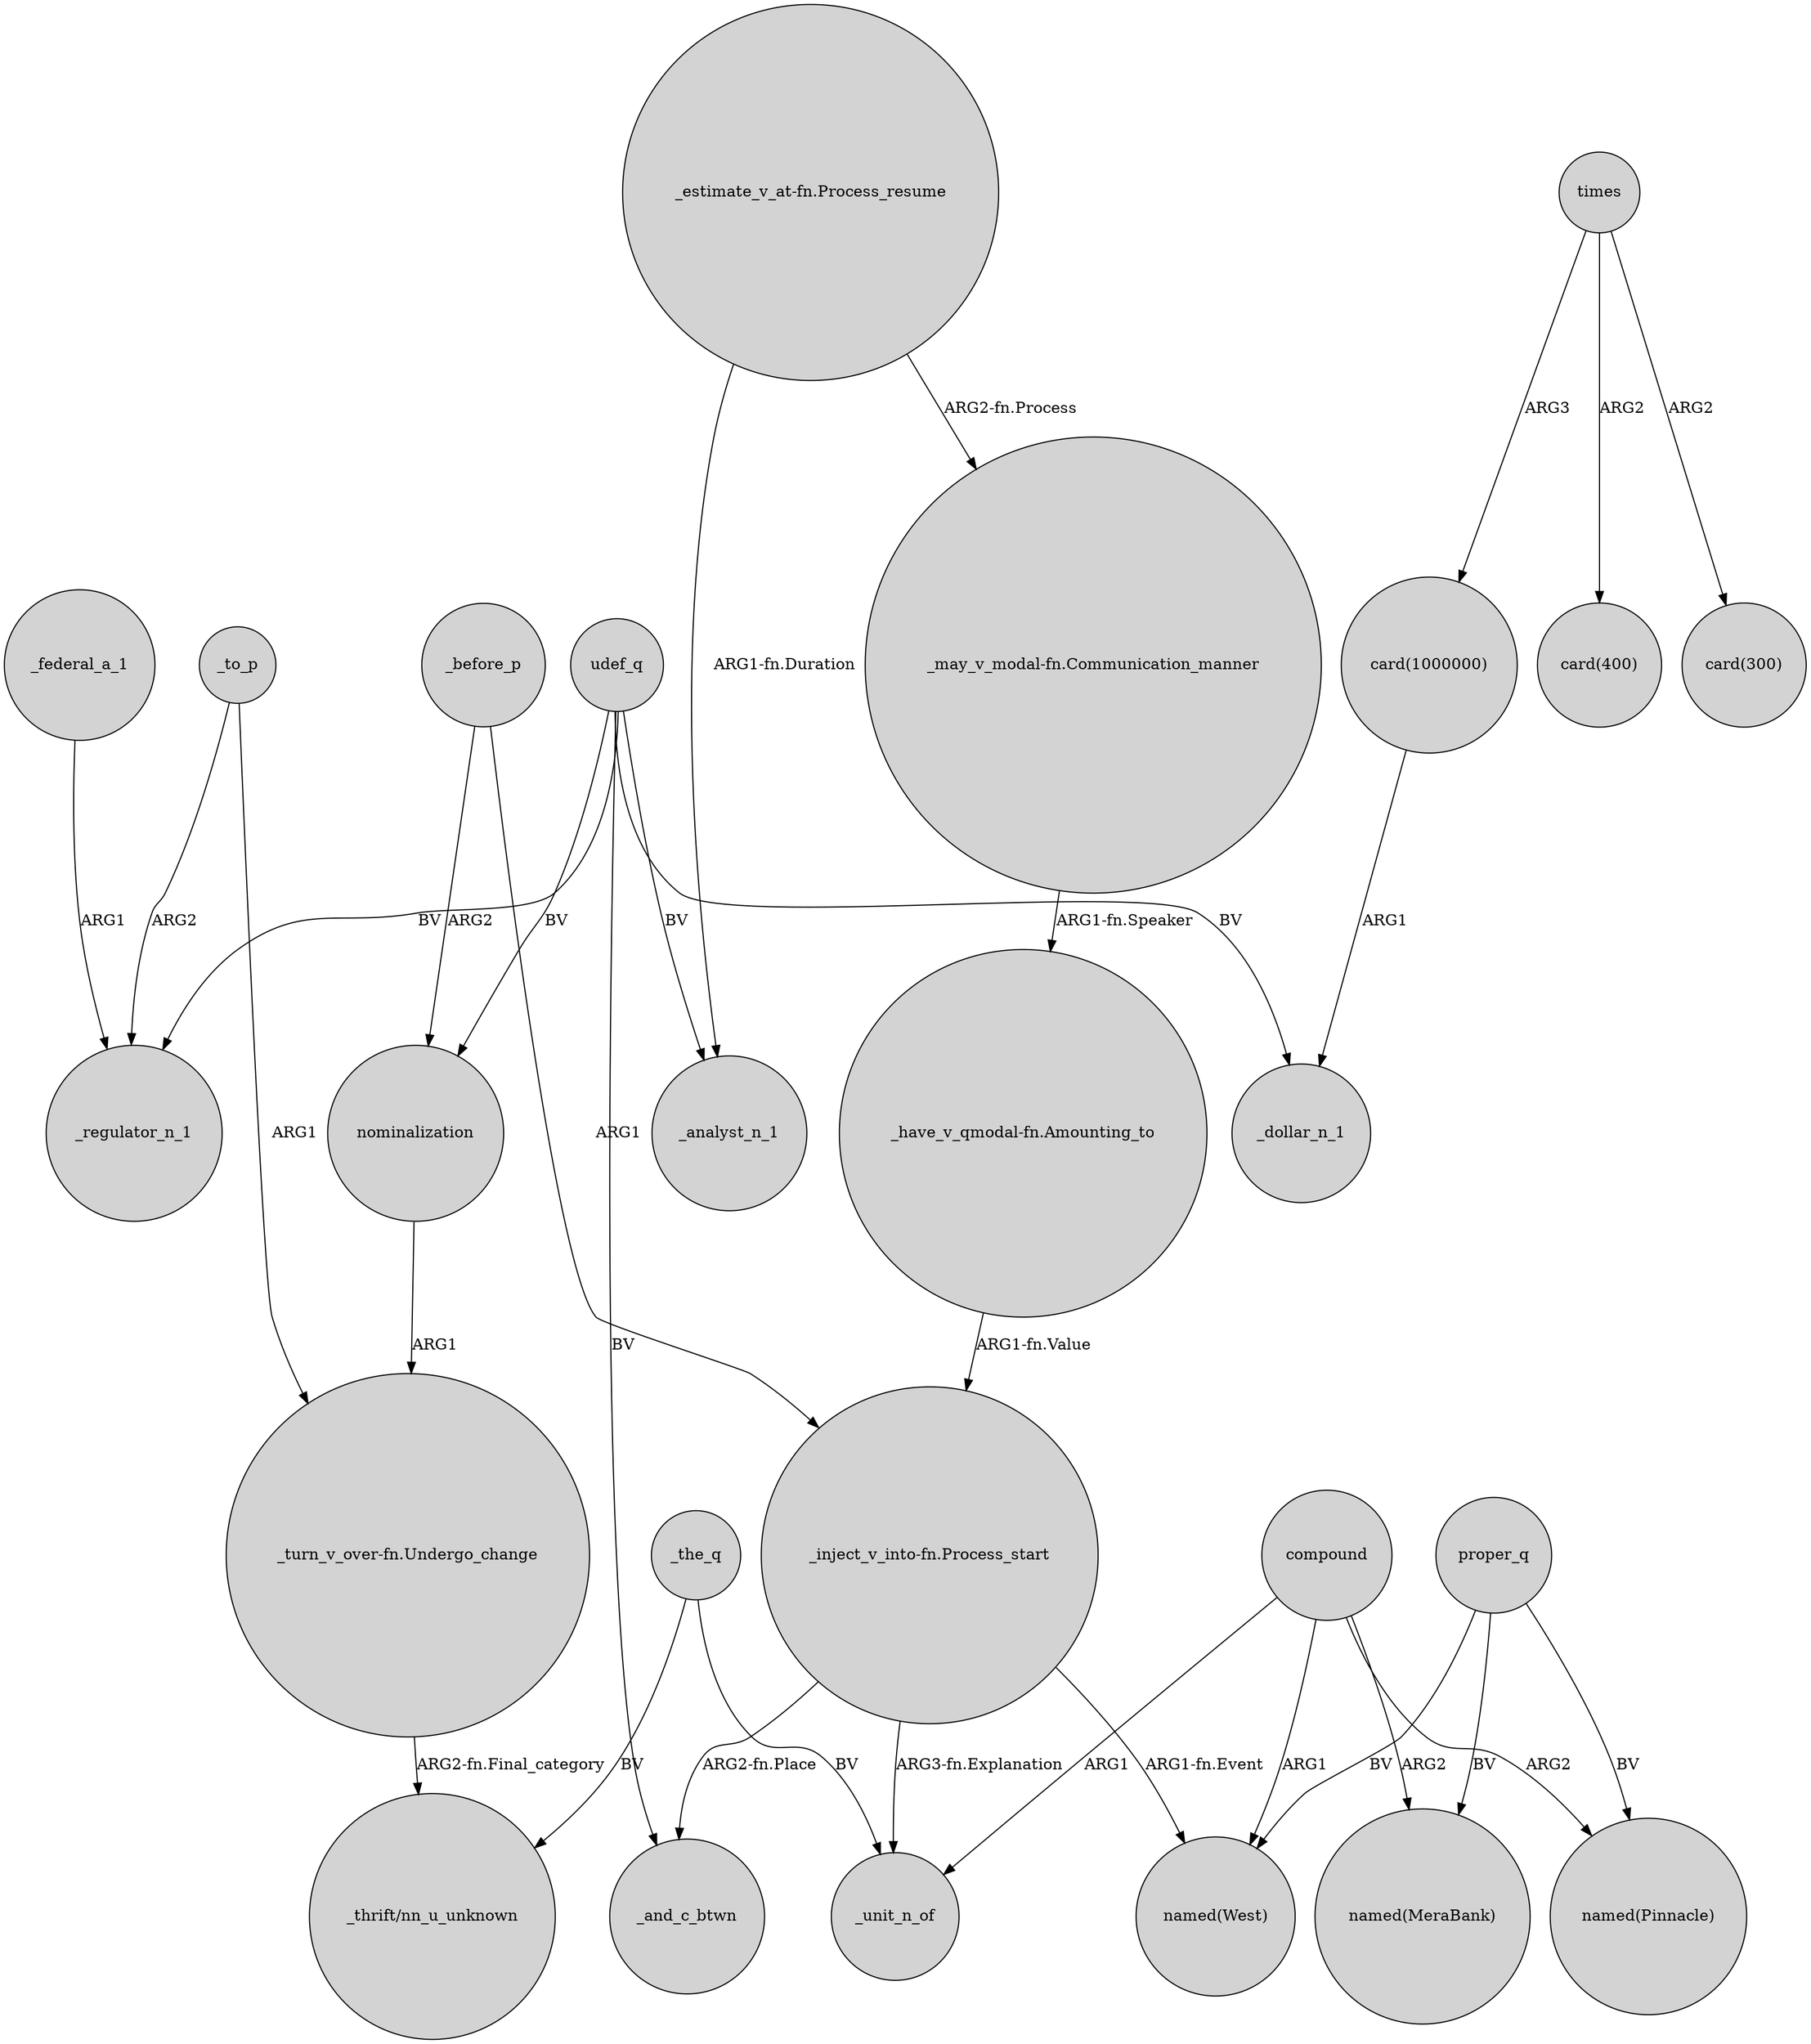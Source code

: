 digraph {
	node [shape=circle style=filled]
	udef_q -> _regulator_n_1 [label=BV]
	"_inject_v_into-fn.Process_start" -> _unit_n_of [label="ARG3-fn.Explanation"]
	times -> "card(400)" [label=ARG2]
	nominalization -> "_turn_v_over-fn.Undergo_change" [label=ARG1]
	udef_q -> _and_c_btwn [label=BV]
	udef_q -> _analyst_n_1 [label=BV]
	_before_p -> nominalization [label=ARG2]
	_to_p -> _regulator_n_1 [label=ARG2]
	udef_q -> nominalization [label=BV]
	"_may_v_modal-fn.Communication_manner" -> "_have_v_qmodal-fn.Amounting_to" [label="ARG1-fn.Speaker"]
	times -> "card(1000000)" [label=ARG3]
	"_estimate_v_at-fn.Process_resume" -> _analyst_n_1 [label="ARG1-fn.Duration"]
	"_have_v_qmodal-fn.Amounting_to" -> "_inject_v_into-fn.Process_start" [label="ARG1-fn.Value"]
	compound -> "named(West)" [label=ARG1]
	_to_p -> "_turn_v_over-fn.Undergo_change" [label=ARG1]
	times -> "card(300)" [label=ARG2]
	"_turn_v_over-fn.Undergo_change" -> "_thrift/nn_u_unknown" [label="ARG2-fn.Final_category"]
	compound -> "named(MeraBank)" [label=ARG2]
	_the_q -> "_thrift/nn_u_unknown" [label=BV]
	"_inject_v_into-fn.Process_start" -> "named(West)" [label="ARG1-fn.Event"]
	proper_q -> "named(MeraBank)" [label=BV]
	udef_q -> _dollar_n_1 [label=BV]
	proper_q -> "named(West)" [label=BV]
	"card(1000000)" -> _dollar_n_1 [label=ARG1]
	"_inject_v_into-fn.Process_start" -> _and_c_btwn [label="ARG2-fn.Place"]
	_federal_a_1 -> _regulator_n_1 [label=ARG1]
	compound -> "named(Pinnacle)" [label=ARG2]
	compound -> _unit_n_of [label=ARG1]
	_the_q -> _unit_n_of [label=BV]
	"_estimate_v_at-fn.Process_resume" -> "_may_v_modal-fn.Communication_manner" [label="ARG2-fn.Process"]
	_before_p -> "_inject_v_into-fn.Process_start" [label=ARG1]
	proper_q -> "named(Pinnacle)" [label=BV]
}
